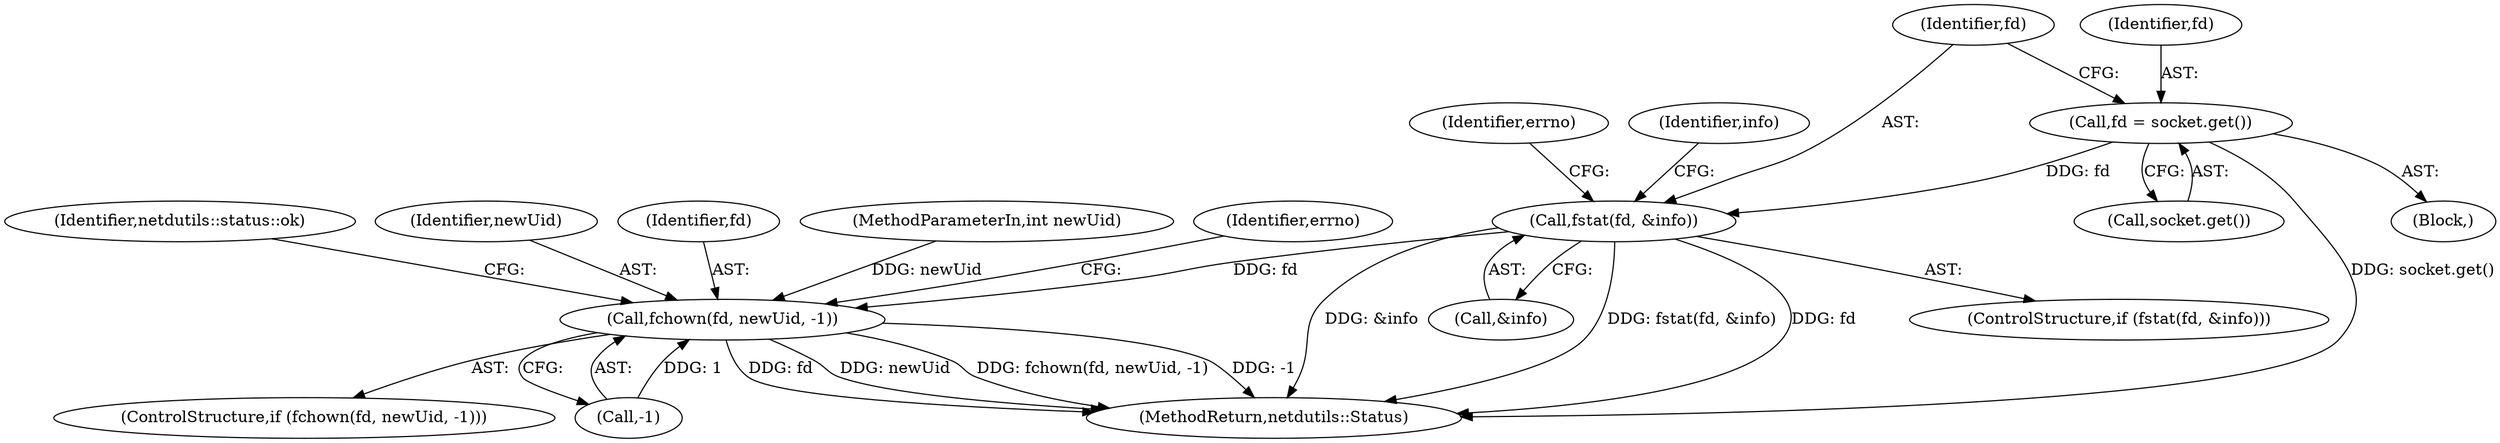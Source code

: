 digraph "0_Android_931418b16c7197ca2df34c2a5609e49791125abe@API" {
"1000110" [label="(Call,fd = socket.get())"];
"1000115" [label="(Call,fstat(fd, &info))"];
"1000186" [label="(Call,fchown(fd, newUid, -1))"];
"1000197" [label="(Identifier,netdutils::status::ok)"];
"1000198" [label="(MethodReturn,netdutils::Status)"];
"1000122" [label="(Identifier,errno)"];
"1000115" [label="(Call,fstat(fd, &info))"];
"1000188" [label="(Identifier,newUid)"];
"1000127" [label="(Identifier,info)"];
"1000104" [label="(Block,)"];
"1000116" [label="(Identifier,fd)"];
"1000112" [label="(Call,socket.get())"];
"1000110" [label="(Call,fd = socket.get())"];
"1000114" [label="(ControlStructure,if (fstat(fd, &info)))"];
"1000185" [label="(ControlStructure,if (fchown(fd, newUid, -1)))"];
"1000189" [label="(Call,-1)"];
"1000187" [label="(Identifier,fd)"];
"1000102" [label="(MethodParameterIn,int newUid)"];
"1000111" [label="(Identifier,fd)"];
"1000186" [label="(Call,fchown(fd, newUid, -1))"];
"1000117" [label="(Call,&info)"];
"1000194" [label="(Identifier,errno)"];
"1000110" -> "1000104"  [label="AST: "];
"1000110" -> "1000112"  [label="CFG: "];
"1000111" -> "1000110"  [label="AST: "];
"1000112" -> "1000110"  [label="AST: "];
"1000116" -> "1000110"  [label="CFG: "];
"1000110" -> "1000198"  [label="DDG: socket.get()"];
"1000110" -> "1000115"  [label="DDG: fd"];
"1000115" -> "1000114"  [label="AST: "];
"1000115" -> "1000117"  [label="CFG: "];
"1000116" -> "1000115"  [label="AST: "];
"1000117" -> "1000115"  [label="AST: "];
"1000122" -> "1000115"  [label="CFG: "];
"1000127" -> "1000115"  [label="CFG: "];
"1000115" -> "1000198"  [label="DDG: &info"];
"1000115" -> "1000198"  [label="DDG: fstat(fd, &info)"];
"1000115" -> "1000198"  [label="DDG: fd"];
"1000115" -> "1000186"  [label="DDG: fd"];
"1000186" -> "1000185"  [label="AST: "];
"1000186" -> "1000189"  [label="CFG: "];
"1000187" -> "1000186"  [label="AST: "];
"1000188" -> "1000186"  [label="AST: "];
"1000189" -> "1000186"  [label="AST: "];
"1000194" -> "1000186"  [label="CFG: "];
"1000197" -> "1000186"  [label="CFG: "];
"1000186" -> "1000198"  [label="DDG: fd"];
"1000186" -> "1000198"  [label="DDG: newUid"];
"1000186" -> "1000198"  [label="DDG: fchown(fd, newUid, -1)"];
"1000186" -> "1000198"  [label="DDG: -1"];
"1000102" -> "1000186"  [label="DDG: newUid"];
"1000189" -> "1000186"  [label="DDG: 1"];
}
